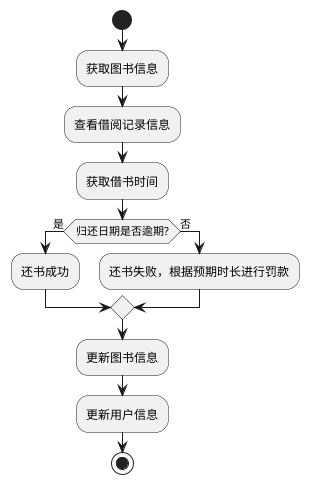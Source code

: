 @startuml
start
    :获取图书信息;
    :查看借阅记录信息;
    :获取借书时间;
if (归还日期是否逾期?) then (是)
    :还书成功;
else (否)
    :还书失败，根据预期时长进行罚款;
endif
    :更新图书信息;
    :更新用户信息;
stop
@enduml